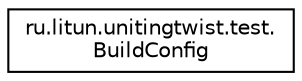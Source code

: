 digraph "Graphical Class Hierarchy"
{
  edge [fontname="Helvetica",fontsize="10",labelfontname="Helvetica",labelfontsize="10"];
  node [fontname="Helvetica",fontsize="10",shape=record];
  rankdir="LR";
  Node0 [label="ru.litun.unitingtwist.test.\lBuildConfig",height=0.2,width=0.4,color="black", fillcolor="white", style="filled",URL="$classru_1_1litun_1_1unitingtwist_1_1test_1_1_build_config.html"];
}
